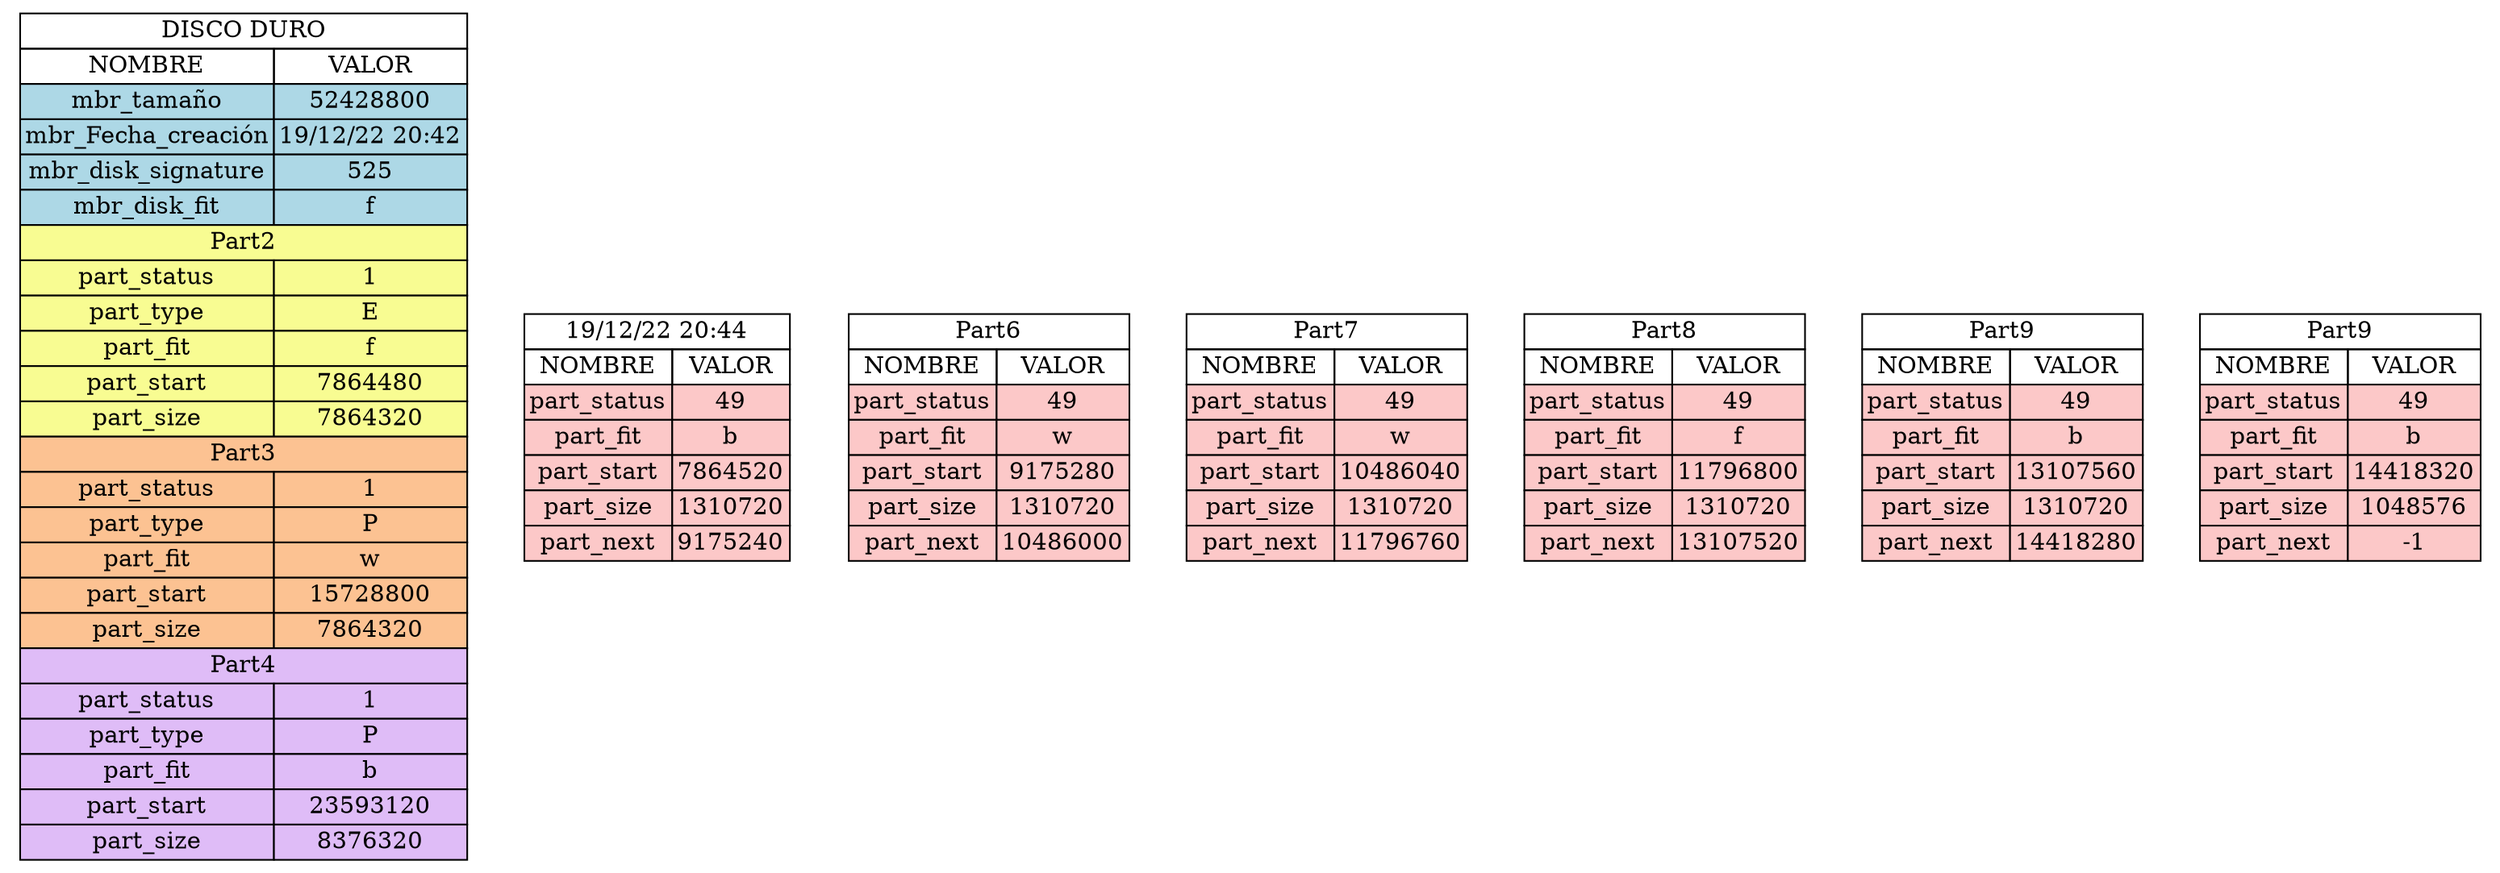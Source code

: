 digraph {
tbl[
shape=plaintext
 label =<
<table border='0' cellborder='1' cellspacing='0'>
<tr><td colspan="3">DISCO DURO</td></tr>
<th><td>NOMBRE</td><td>VALOR</td></th>
<tr><td bgcolor="lightblue">mbr_tamaño</td><td bgcolor="lightblue">52428800</td></tr>
<tr><td bgcolor="lightblue">mbr_Fecha_creación</td><td bgcolor="lightblue">19/12/22 20:42</td></tr>
<tr><td bgcolor="lightblue">mbr_disk_signature</td><td bgcolor="lightblue">525</td></tr>
<tr><td bgcolor="lightblue">mbr_disk_fit</td><td bgcolor="lightblue">f</td></tr>
<tr><td colspan="2" bgcolor="#f8fc92">Part2</td></tr>
<tr><td bgcolor="#f8fc92">part_status</td><td bgcolor="#f8fc92">1</td></tr>
<tr><td bgcolor="#f8fc92">part_type</td><td bgcolor="#f8fc92">E</td></tr>
<tr><td bgcolor="#f8fc92">part_fit</td><td bgcolor="#f8fc92">f</td></tr>
<tr><td bgcolor="#f8fc92">part_start</td><td bgcolor="#f8fc92">7864480</td></tr>
<tr><td bgcolor="#f8fc92">part_size</td><td bgcolor="#f8fc92">7864320</td></tr>
<tr><td colspan="2" bgcolor="#fcc292">Part3</td></tr>
<tr><td bgcolor="#fcc292">part_status</td><td bgcolor="#fcc292">1</td></tr>
<tr><td bgcolor="#fcc292">part_type</td><td bgcolor="#fcc292">P</td></tr>
<tr><td bgcolor="#fcc292">part_fit</td><td bgcolor="#fcc292">w</td></tr>
<tr><td bgcolor="#fcc292">part_start</td><td bgcolor="#fcc292">15728800</td></tr>
<tr><td bgcolor="#fcc292">part_size</td><td bgcolor="#fcc292">7864320</td></tr>
<tr><td colspan="2" bgcolor="#dfbcf7">Part4</td></tr>
<tr><td bgcolor="#dfbcf7">part_status</td><td bgcolor="#dfbcf7">1</td></tr>
<tr><td bgcolor="#dfbcf7">part_type</td><td bgcolor="#dfbcf7">P</td></tr>
<tr><td bgcolor="#dfbcf7">part_fit</td><td bgcolor="#dfbcf7">b</td></tr>
<tr><td bgcolor="#dfbcf7">part_start</td><td bgcolor="#dfbcf7">23593120</td></tr>
<tr><td bgcolor="#dfbcf7">part_size</td><td bgcolor="#dfbcf7">8376320</td></tr>
</table>
>];

tbl1 [
shape=plaintext
 label=<
<table border='0' cellborder='1' cellspacing='0'>
<tr><td colspan="3">19/12/22 20:44</td></tr>
<th><td>NOMBRE</td><td>VALOR</td></th>
<tr><td bgcolor="#fcc8c8">part_status</td><td bgcolor="#fcc8c8">49</td></tr>
<tr><td bgcolor="#fcc8c8">part_fit</td><td bgcolor="#fcc8c8">b</td></tr>
<tr><td bgcolor="#fcc8c8">part_start</td><td bgcolor="#fcc8c8">7864520</td></tr>
<tr><td bgcolor="#fcc8c8">part_size</td><td bgcolor="#fcc8c8">1310720</td></tr>
<tr><td bgcolor="#fcc8c8">part_next</td><td bgcolor="#fcc8c8">9175240</td></tr>
</table>
>];
tbl2 [
shape=plaintext
 label=<
<table border='0' cellborder='1' cellspacing='0'>
<tr><td colspan="3">Part6</td></tr>
<th><td>NOMBRE</td><td>VALOR</td></th>
<tr><td bgcolor="#fcc8c8">part_status</td><td bgcolor="#fcc8c8">49</td></tr>
<tr><td bgcolor="#fcc8c8">part_fit</td><td bgcolor="#fcc8c8">w</td></tr>
<tr><td bgcolor="#fcc8c8">part_start</td><td bgcolor="#fcc8c8">9175280</td></tr>
<tr><td bgcolor="#fcc8c8">part_size</td><td bgcolor="#fcc8c8">1310720</td></tr>
<tr><td bgcolor="#fcc8c8">part_next</td><td bgcolor="#fcc8c8">10486000</td></tr>
</table>
>];
tbl3 [
shape=plaintext
 label=<
<table border='0' cellborder='1' cellspacing='0'>
<tr><td colspan="3">Part7</td></tr>
<th><td>NOMBRE</td><td>VALOR</td></th>
<tr><td bgcolor="#fcc8c8">part_status</td><td bgcolor="#fcc8c8">49</td></tr>
<tr><td bgcolor="#fcc8c8">part_fit</td><td bgcolor="#fcc8c8">w</td></tr>
<tr><td bgcolor="#fcc8c8">part_start</td><td bgcolor="#fcc8c8">10486040</td></tr>
<tr><td bgcolor="#fcc8c8">part_size</td><td bgcolor="#fcc8c8">1310720</td></tr>
<tr><td bgcolor="#fcc8c8">part_next</td><td bgcolor="#fcc8c8">11796760</td></tr>
</table>
>];
tbl4 [
shape=plaintext
 label=<
<table border='0' cellborder='1' cellspacing='0'>
<tr><td colspan="3">Part8</td></tr>
<th><td>NOMBRE</td><td>VALOR</td></th>
<tr><td bgcolor="#fcc8c8">part_status</td><td bgcolor="#fcc8c8">49</td></tr>
<tr><td bgcolor="#fcc8c8">part_fit</td><td bgcolor="#fcc8c8">f</td></tr>
<tr><td bgcolor="#fcc8c8">part_start</td><td bgcolor="#fcc8c8">11796800</td></tr>
<tr><td bgcolor="#fcc8c8">part_size</td><td bgcolor="#fcc8c8">1310720</td></tr>
<tr><td bgcolor="#fcc8c8">part_next</td><td bgcolor="#fcc8c8">13107520</td></tr>
</table>
>];
tbl5 [
shape=plaintext
 label=<
<table border='0' cellborder='1' cellspacing='0'>
<tr><td colspan="3">Part9</td></tr>
<th><td>NOMBRE</td><td>VALOR</td></th>
<tr><td bgcolor="#fcc8c8">part_status</td><td bgcolor="#fcc8c8">49</td></tr>
<tr><td bgcolor="#fcc8c8">part_fit</td><td bgcolor="#fcc8c8">b</td></tr>
<tr><td bgcolor="#fcc8c8">part_start</td><td bgcolor="#fcc8c8">13107560</td></tr>
<tr><td bgcolor="#fcc8c8">part_size</td><td bgcolor="#fcc8c8">1310720</td></tr>
<tr><td bgcolor="#fcc8c8">part_next</td><td bgcolor="#fcc8c8">14418280</td></tr>
</table>
>];
tbl6 [
shape=plaintext
 label=<
<table border='0' cellborder='1' cellspacing='0'>
<tr><td colspan="3">Part9</td></tr>
<th><td>NOMBRE</td><td>VALOR</td></th>
<tr><td bgcolor="#fcc8c8">part_status</td><td bgcolor="#fcc8c8">49</td></tr>
<tr><td bgcolor="#fcc8c8">part_fit</td><td bgcolor="#fcc8c8">b</td></tr>
<tr><td bgcolor="#fcc8c8">part_start</td><td bgcolor="#fcc8c8">14418320</td></tr>
<tr><td bgcolor="#fcc8c8">part_size</td><td bgcolor="#fcc8c8">1048576</td></tr>
<tr><td bgcolor="#fcc8c8">part_next</td><td bgcolor="#fcc8c8">-1</td></tr>
</table>
>];
}
